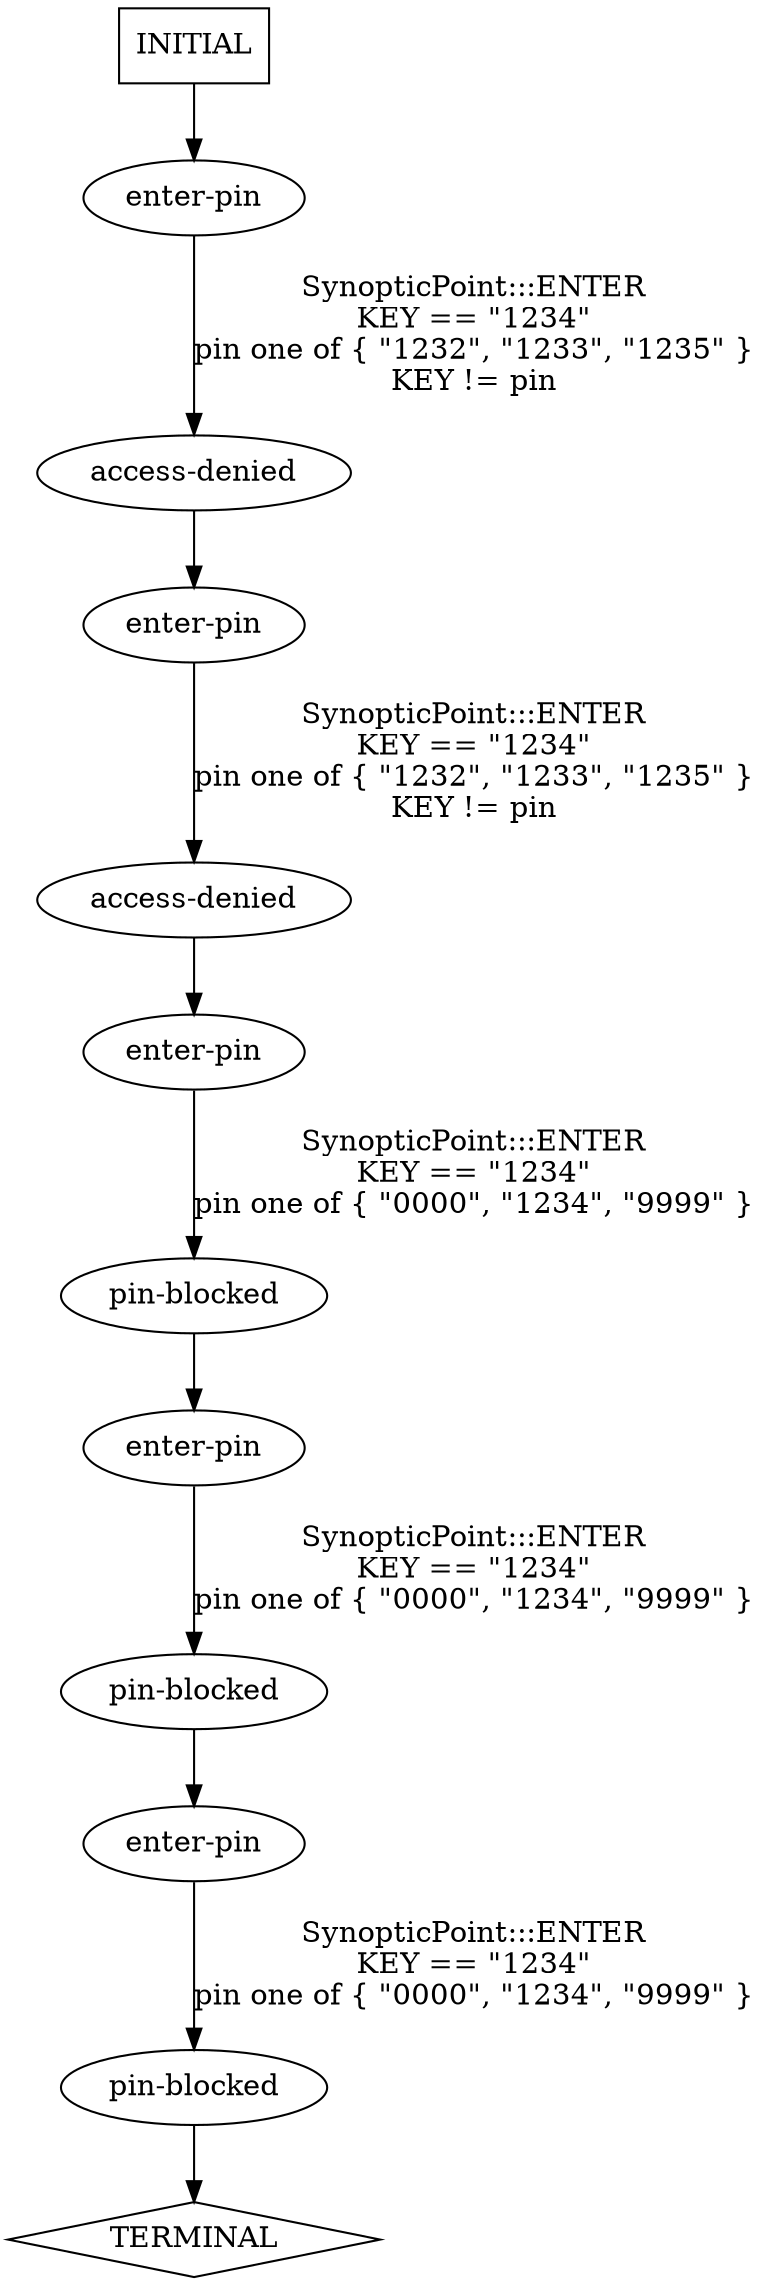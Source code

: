 digraph G {
  0 [label="access-denied"];
  1 [label="access-denied"];
  2 [label="enter-pin"];
  3 [label="enter-pin"];
  4 [label="enter-pin"];
  5 [label="enter-pin"];
  6 [label="enter-pin"];
  7 [label="pin-blocked"];
  8 [label="pin-blocked"];
  9 [label="pin-blocked"];
  10 [label="TERMINAL",shape=diamond];
  11 [label="INITIAL",shape=box];
0->3 [label=""];
1->4 [label=""];
2->0 [label="SynopticPoint:::ENTER\nKEY == \"1234\"\npin one of { \"1232\", \"1233\", \"1235\" }\nKEY != pin\n"];
3->1 [label="SynopticPoint:::ENTER\nKEY == \"1234\"\npin one of { \"1232\", \"1233\", \"1235\" }\nKEY != pin\n"];
4->7 [label="SynopticPoint:::ENTER\nKEY == \"1234\"\npin one of { \"0000\", \"1234\", \"9999\" }\n"];
5->8 [label="SynopticPoint:::ENTER\nKEY == \"1234\"\npin one of { \"0000\", \"1234\", \"9999\" }\n"];
6->9 [label="SynopticPoint:::ENTER\nKEY == \"1234\"\npin one of { \"0000\", \"1234\", \"9999\" }\n"];
7->5 [label=""];
8->6 [label=""];
9->10 [label=""];
11->2 [label=""];
}
